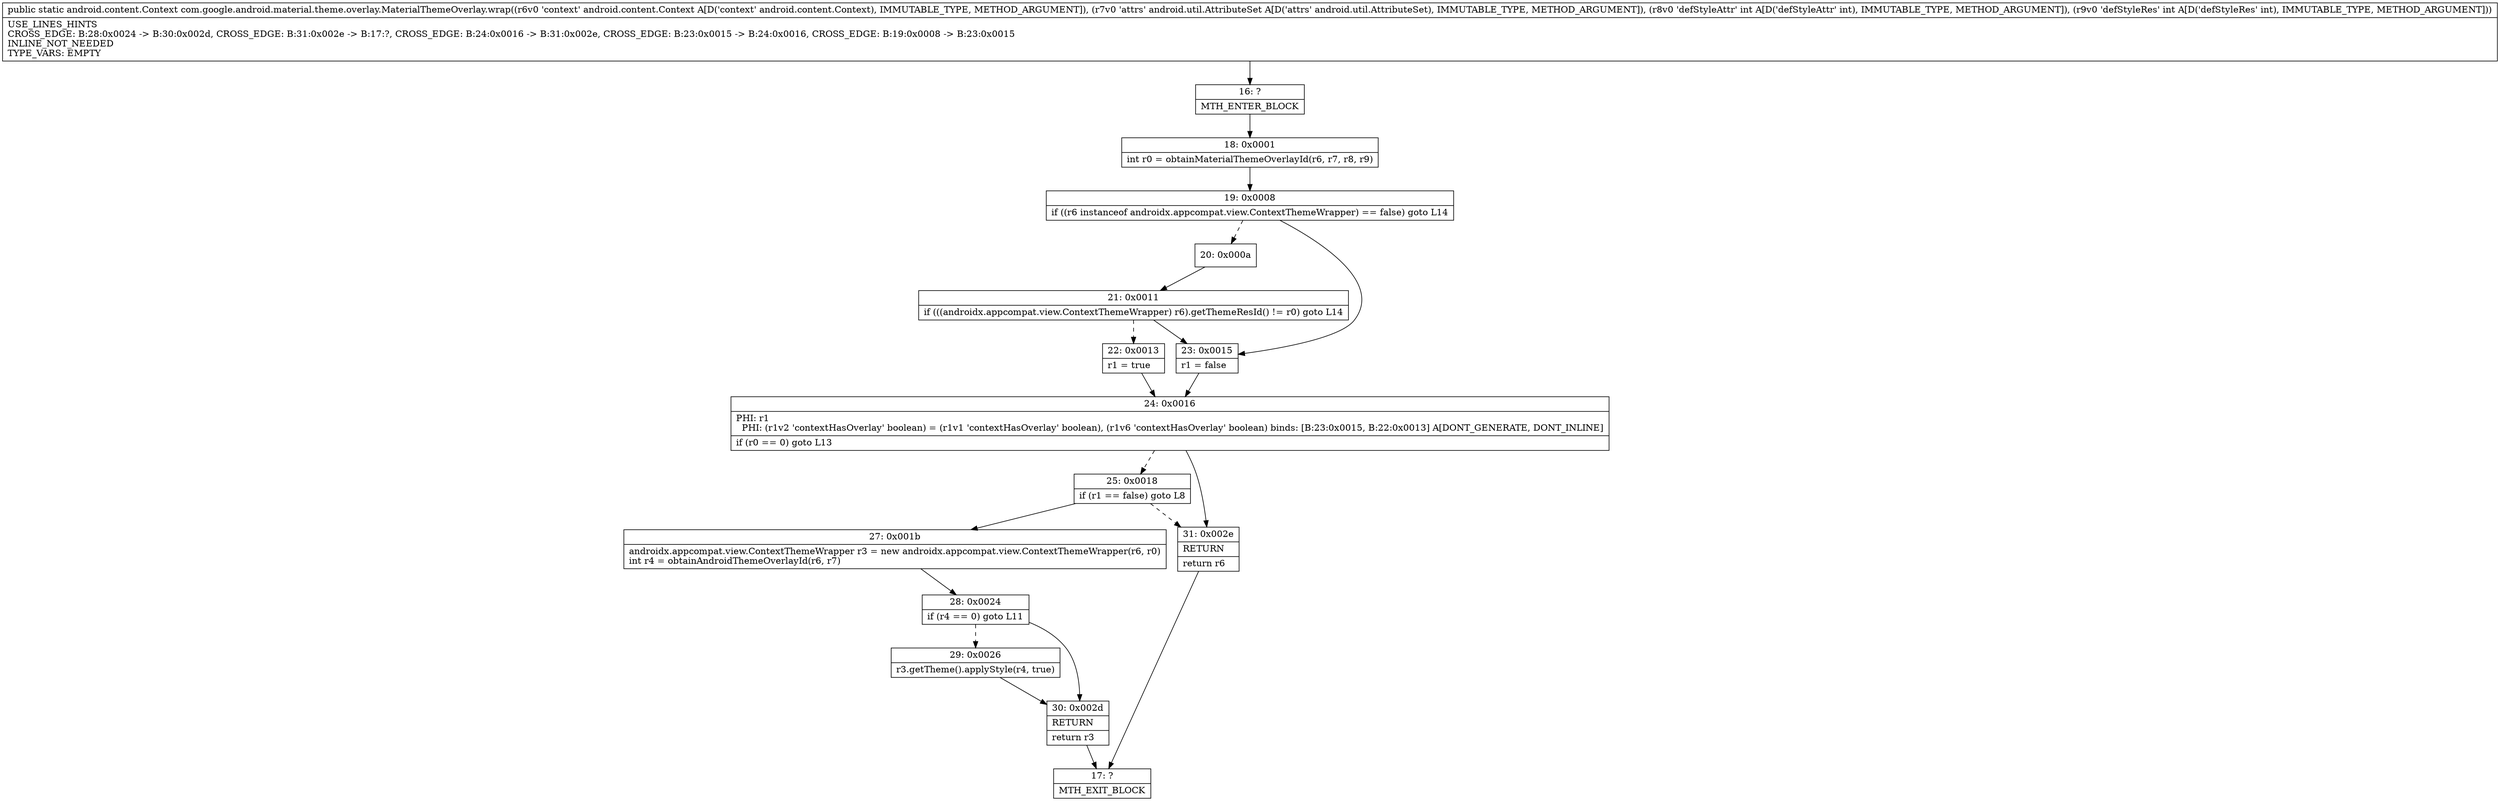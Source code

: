 digraph "CFG forcom.google.android.material.theme.overlay.MaterialThemeOverlay.wrap(Landroid\/content\/Context;Landroid\/util\/AttributeSet;II)Landroid\/content\/Context;" {
Node_16 [shape=record,label="{16\:\ ?|MTH_ENTER_BLOCK\l}"];
Node_18 [shape=record,label="{18\:\ 0x0001|int r0 = obtainMaterialThemeOverlayId(r6, r7, r8, r9)\l}"];
Node_19 [shape=record,label="{19\:\ 0x0008|if ((r6 instanceof androidx.appcompat.view.ContextThemeWrapper) == false) goto L14\l}"];
Node_20 [shape=record,label="{20\:\ 0x000a}"];
Node_21 [shape=record,label="{21\:\ 0x0011|if (((androidx.appcompat.view.ContextThemeWrapper) r6).getThemeResId() != r0) goto L14\l}"];
Node_22 [shape=record,label="{22\:\ 0x0013|r1 = true\l}"];
Node_24 [shape=record,label="{24\:\ 0x0016|PHI: r1 \l  PHI: (r1v2 'contextHasOverlay' boolean) = (r1v1 'contextHasOverlay' boolean), (r1v6 'contextHasOverlay' boolean) binds: [B:23:0x0015, B:22:0x0013] A[DONT_GENERATE, DONT_INLINE]\l|if (r0 == 0) goto L13\l}"];
Node_25 [shape=record,label="{25\:\ 0x0018|if (r1 == false) goto L8\l}"];
Node_27 [shape=record,label="{27\:\ 0x001b|androidx.appcompat.view.ContextThemeWrapper r3 = new androidx.appcompat.view.ContextThemeWrapper(r6, r0)\lint r4 = obtainAndroidThemeOverlayId(r6, r7)\l}"];
Node_28 [shape=record,label="{28\:\ 0x0024|if (r4 == 0) goto L11\l}"];
Node_29 [shape=record,label="{29\:\ 0x0026|r3.getTheme().applyStyle(r4, true)\l}"];
Node_30 [shape=record,label="{30\:\ 0x002d|RETURN\l|return r3\l}"];
Node_17 [shape=record,label="{17\:\ ?|MTH_EXIT_BLOCK\l}"];
Node_31 [shape=record,label="{31\:\ 0x002e|RETURN\l|return r6\l}"];
Node_23 [shape=record,label="{23\:\ 0x0015|r1 = false\l}"];
MethodNode[shape=record,label="{public static android.content.Context com.google.android.material.theme.overlay.MaterialThemeOverlay.wrap((r6v0 'context' android.content.Context A[D('context' android.content.Context), IMMUTABLE_TYPE, METHOD_ARGUMENT]), (r7v0 'attrs' android.util.AttributeSet A[D('attrs' android.util.AttributeSet), IMMUTABLE_TYPE, METHOD_ARGUMENT]), (r8v0 'defStyleAttr' int A[D('defStyleAttr' int), IMMUTABLE_TYPE, METHOD_ARGUMENT]), (r9v0 'defStyleRes' int A[D('defStyleRes' int), IMMUTABLE_TYPE, METHOD_ARGUMENT]))  | USE_LINES_HINTS\lCROSS_EDGE: B:28:0x0024 \-\> B:30:0x002d, CROSS_EDGE: B:31:0x002e \-\> B:17:?, CROSS_EDGE: B:24:0x0016 \-\> B:31:0x002e, CROSS_EDGE: B:23:0x0015 \-\> B:24:0x0016, CROSS_EDGE: B:19:0x0008 \-\> B:23:0x0015\lINLINE_NOT_NEEDED\lTYPE_VARS: EMPTY\l}"];
MethodNode -> Node_16;Node_16 -> Node_18;
Node_18 -> Node_19;
Node_19 -> Node_20[style=dashed];
Node_19 -> Node_23;
Node_20 -> Node_21;
Node_21 -> Node_22[style=dashed];
Node_21 -> Node_23;
Node_22 -> Node_24;
Node_24 -> Node_25[style=dashed];
Node_24 -> Node_31;
Node_25 -> Node_27;
Node_25 -> Node_31[style=dashed];
Node_27 -> Node_28;
Node_28 -> Node_29[style=dashed];
Node_28 -> Node_30;
Node_29 -> Node_30;
Node_30 -> Node_17;
Node_31 -> Node_17;
Node_23 -> Node_24;
}

